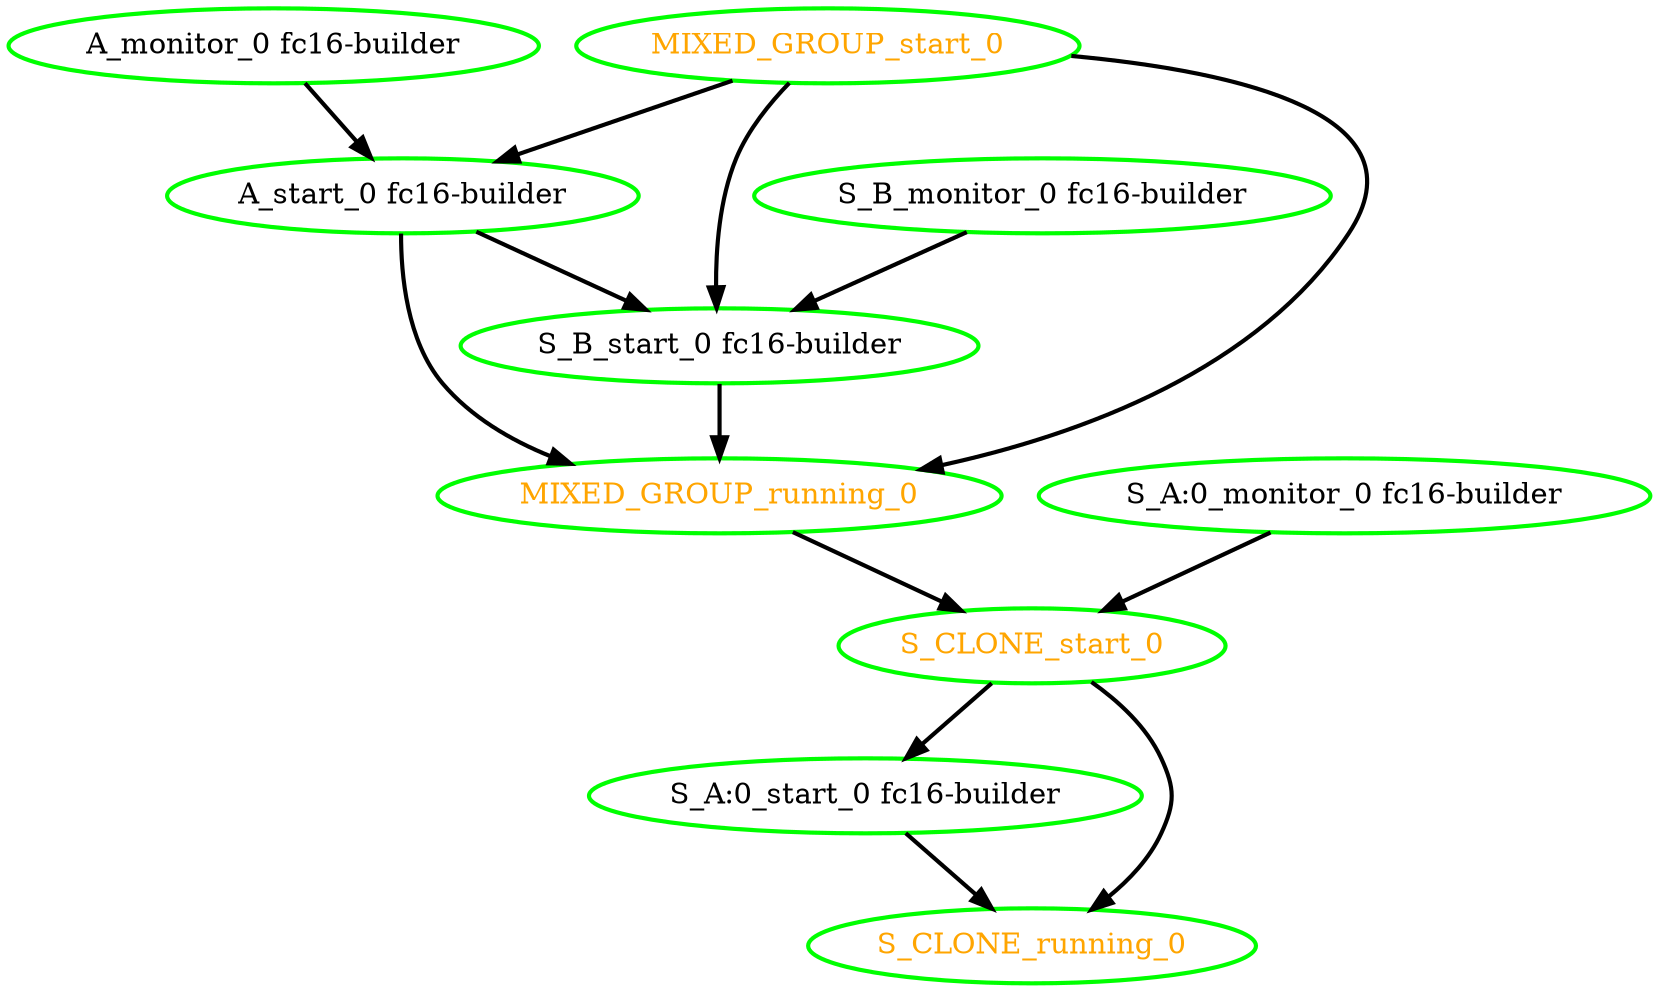  digraph "g" {
"A_monitor_0 fc16-builder" -> "A_start_0 fc16-builder" [ style = bold]
"A_monitor_0 fc16-builder" [ style=bold color="green" fontcolor="black"]
"A_start_0 fc16-builder" -> "MIXED_GROUP_running_0" [ style = bold]
"A_start_0 fc16-builder" -> "S_B_start_0 fc16-builder" [ style = bold]
"A_start_0 fc16-builder" [ style=bold color="green" fontcolor="black"]
"MIXED_GROUP_running_0" -> "S_CLONE_start_0" [ style = bold]
"MIXED_GROUP_running_0" [ style=bold color="green" fontcolor="orange"]
"MIXED_GROUP_start_0" -> "A_start_0 fc16-builder" [ style = bold]
"MIXED_GROUP_start_0" -> "MIXED_GROUP_running_0" [ style = bold]
"MIXED_GROUP_start_0" -> "S_B_start_0 fc16-builder" [ style = bold]
"MIXED_GROUP_start_0" [ style=bold color="green" fontcolor="orange"]
"S_A:0_monitor_0 fc16-builder" -> "S_CLONE_start_0" [ style = bold]
"S_A:0_monitor_0 fc16-builder" [ style=bold color="green" fontcolor="black"]
"S_A:0_start_0 fc16-builder" -> "S_CLONE_running_0" [ style = bold]
"S_A:0_start_0 fc16-builder" [ style=bold color="green" fontcolor="black"]
"S_B_monitor_0 fc16-builder" -> "S_B_start_0 fc16-builder" [ style = bold]
"S_B_monitor_0 fc16-builder" [ style=bold color="green" fontcolor="black"]
"S_B_start_0 fc16-builder" -> "MIXED_GROUP_running_0" [ style = bold]
"S_B_start_0 fc16-builder" [ style=bold color="green" fontcolor="black"]
"S_CLONE_running_0" [ style=bold color="green" fontcolor="orange"]
"S_CLONE_start_0" -> "S_A:0_start_0 fc16-builder" [ style = bold]
"S_CLONE_start_0" -> "S_CLONE_running_0" [ style = bold]
"S_CLONE_start_0" [ style=bold color="green" fontcolor="orange"]
}
